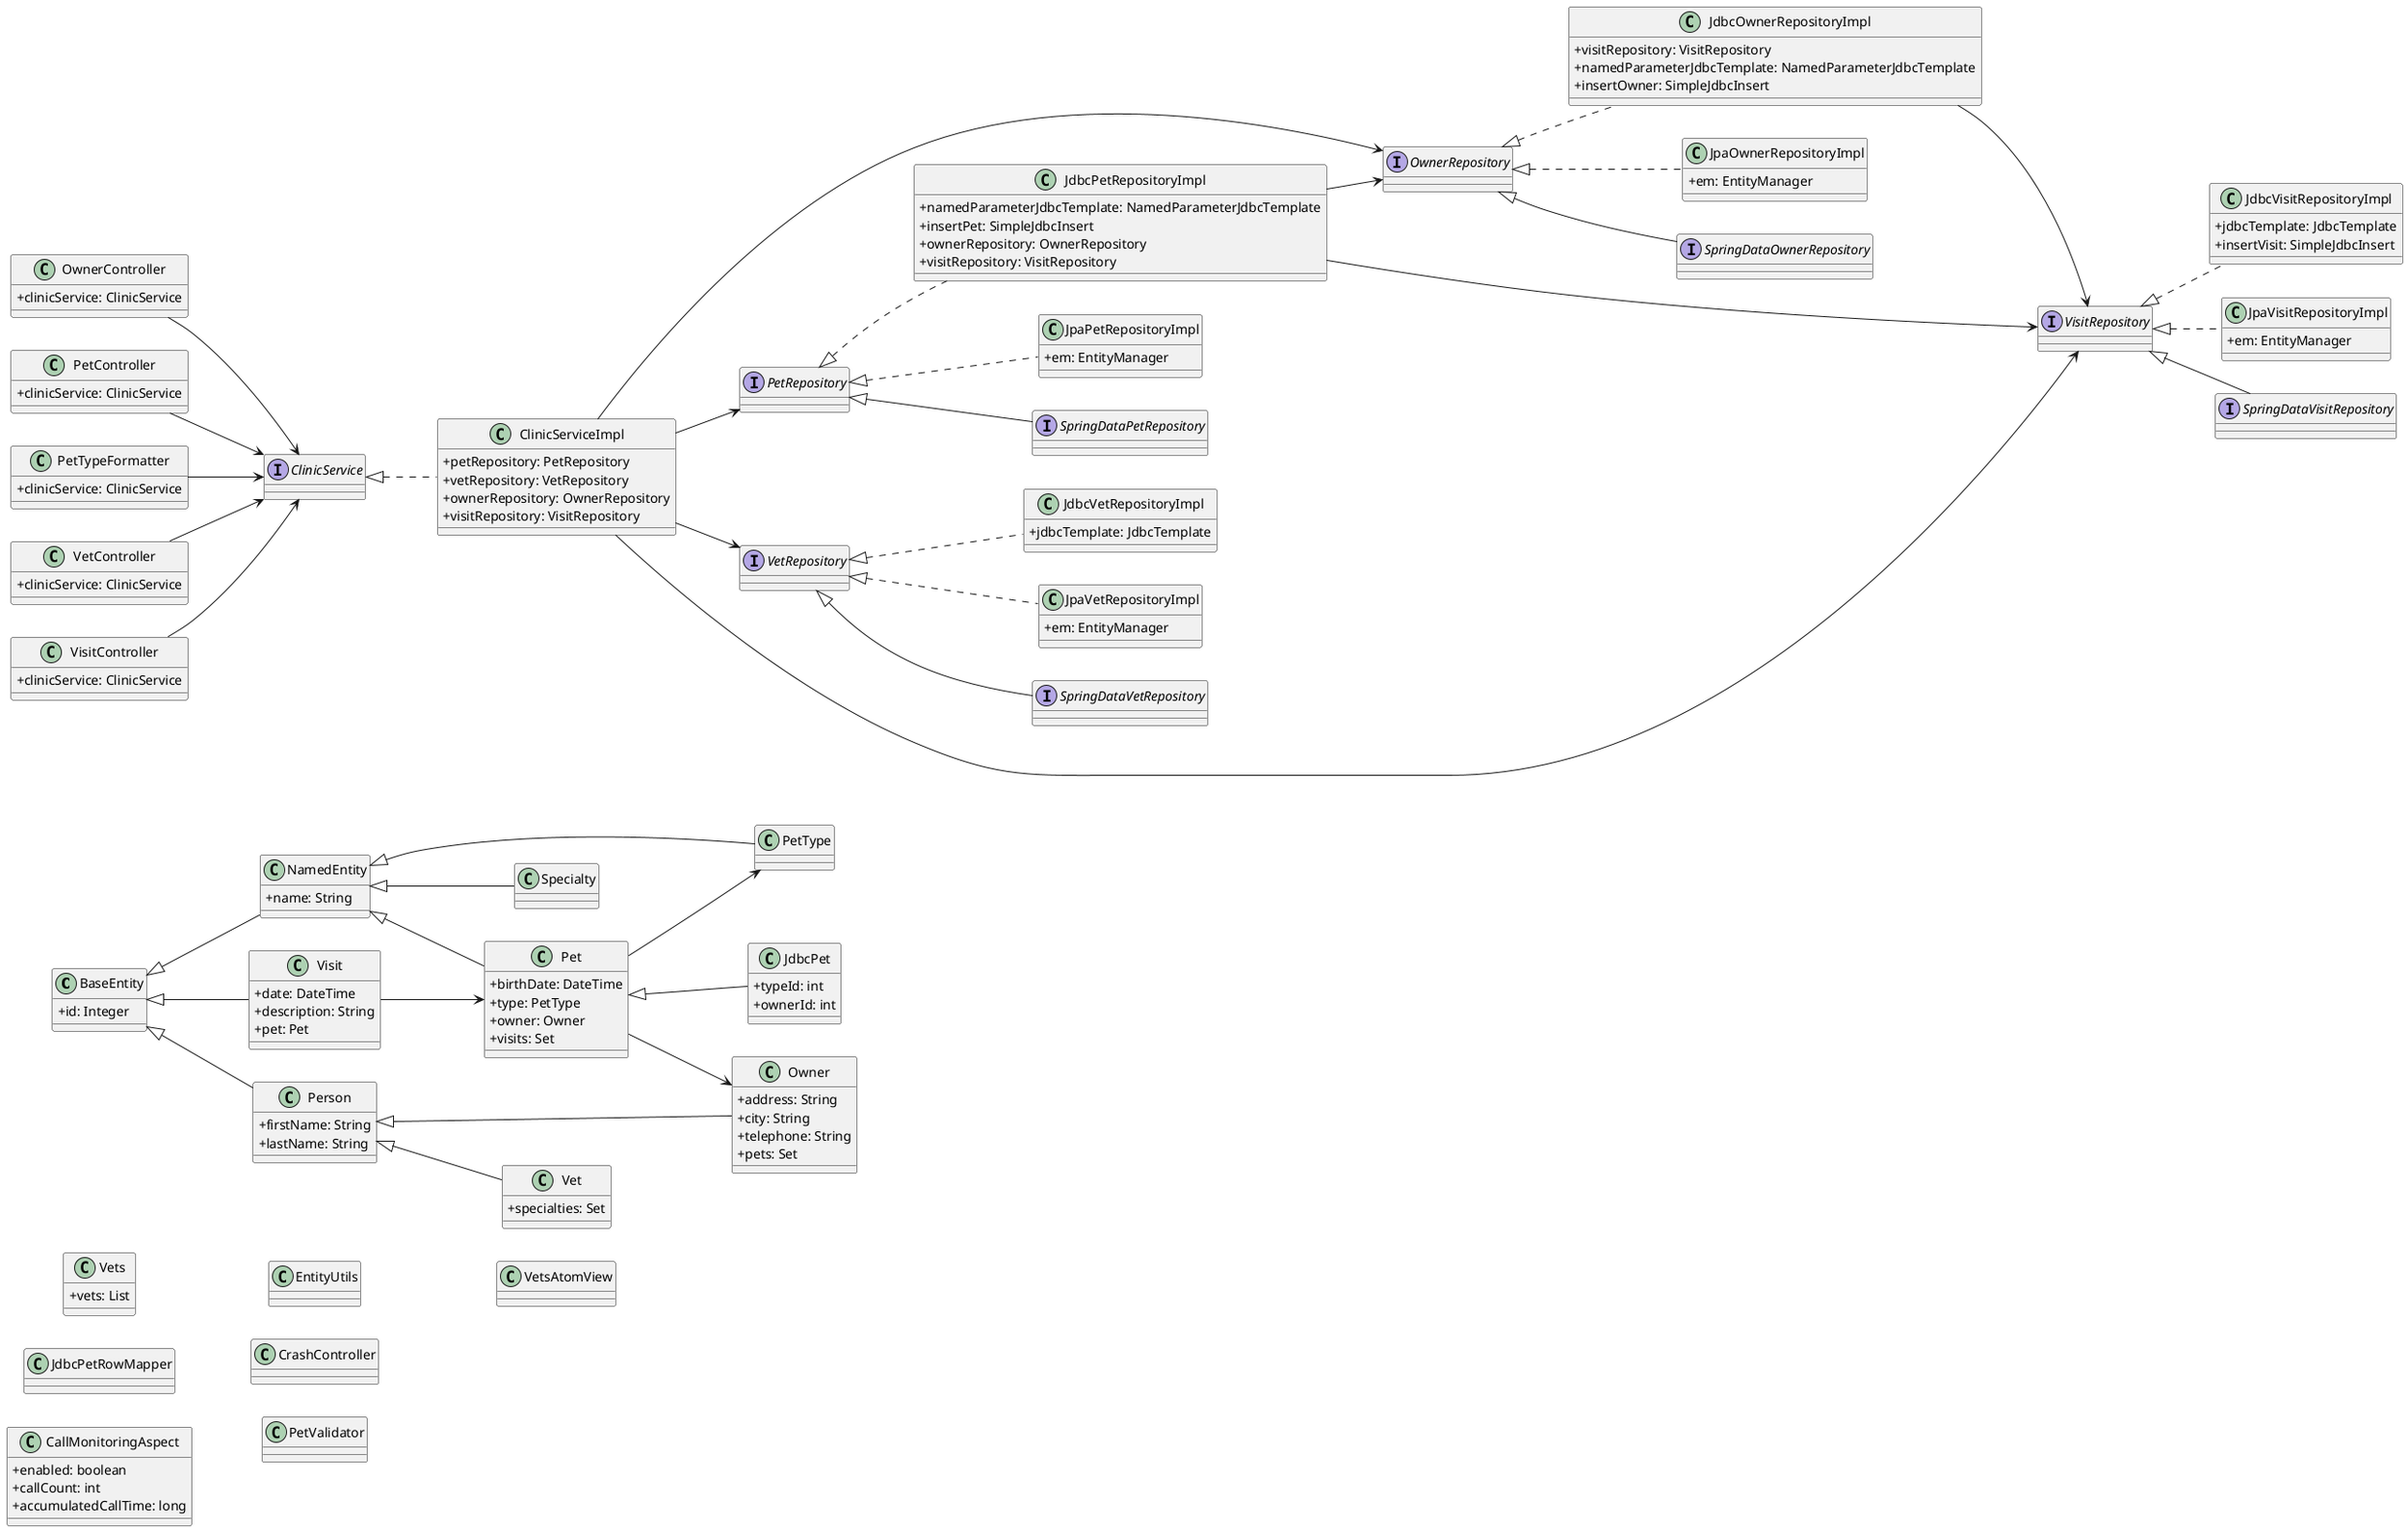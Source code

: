 @startuml
skinparam classAttributeIconSize 0
left to right direction
class BaseEntity {
  + id: Integer
}
class NamedEntity {
  + name: String
}
class Owner {
  + address: String
  + city: String
  + telephone: String
  + pets: Set
}
class Person {
  + firstName: String
  + lastName: String
}
class Pet {
  + birthDate: DateTime
  + type: PetType
  + owner: Owner
  + visits: Set
}
class PetType {
}
class Specialty {
}
class Vet {
  + specialties: Set
}
class Vets {
  + vets: List
}
class Visit {
  + date: DateTime
  + description: String
  + pet: Pet
}
interface OwnerRepository {
}
interface PetRepository {
}
interface VetRepository {
}
interface VisitRepository {
}
class JdbcOwnerRepositoryImpl {
  + visitRepository: VisitRepository
  + namedParameterJdbcTemplate: NamedParameterJdbcTemplate
  + insertOwner: SimpleJdbcInsert
}
class JdbcPet {
  + typeId: int
  + ownerId: int
}
class JdbcPetRepositoryImpl {
  + namedParameterJdbcTemplate: NamedParameterJdbcTemplate
  + insertPet: SimpleJdbcInsert
  + ownerRepository: OwnerRepository
  + visitRepository: VisitRepository
}
class JdbcPetRowMapper {
}
class JdbcVetRepositoryImpl {
  + jdbcTemplate: JdbcTemplate
}
class JdbcVisitRepositoryImpl {
  + jdbcTemplate: JdbcTemplate
  + insertVisit: SimpleJdbcInsert
}
class JpaOwnerRepositoryImpl {
  + em: EntityManager
}
class JpaPetRepositoryImpl {
  + em: EntityManager
}
class JpaVetRepositoryImpl {
  + em: EntityManager
}
class JpaVisitRepositoryImpl {
  + em: EntityManager
}
interface SpringDataOwnerRepository {
}
interface SpringDataPetRepository {
}
interface SpringDataVetRepository {
}
interface SpringDataVisitRepository {
}
interface ClinicService {
}
class ClinicServiceImpl {
  + petRepository: PetRepository
  + vetRepository: VetRepository
  + ownerRepository: OwnerRepository
  + visitRepository: VisitRepository
}
class CallMonitoringAspect {
  + enabled: boolean
  + callCount: int
  + accumulatedCallTime: long
}
class EntityUtils {
}
class CrashController {
}
class OwnerController {
  + clinicService: ClinicService
}
class PetController {
  + clinicService: ClinicService
}
class PetTypeFormatter {
  + clinicService: ClinicService
}
class PetValidator {
}
class VetController {
  + clinicService: ClinicService
}
class VetsAtomView {
}
class VisitController {
  + clinicService: ClinicService
}
BaseEntity <|-- NamedEntity
BaseEntity <|-- Person
BaseEntity <|-- Visit
ClinicService <|.. ClinicServiceImpl
ClinicServiceImpl --> OwnerRepository
ClinicServiceImpl --> PetRepository
ClinicServiceImpl --> VetRepository
ClinicServiceImpl --> VisitRepository
JdbcOwnerRepositoryImpl --> VisitRepository
JdbcPetRepositoryImpl --> OwnerRepository
JdbcPetRepositoryImpl --> VisitRepository
NamedEntity <|-- Pet
NamedEntity <|-- PetType
NamedEntity <|-- Specialty
OwnerController --> ClinicService
OwnerRepository <|-- SpringDataOwnerRepository
OwnerRepository <|.. JdbcOwnerRepositoryImpl
OwnerRepository <|.. JpaOwnerRepositoryImpl
Person <|-- Owner
Person <|-- Vet
Pet --> Owner
Pet --> PetType
Pet <|-- JdbcPet
PetController --> ClinicService
PetRepository <|-- SpringDataPetRepository
PetRepository <|.. JdbcPetRepositoryImpl
PetRepository <|.. JpaPetRepositoryImpl
PetTypeFormatter --> ClinicService
VetController --> ClinicService
VetRepository <|-- SpringDataVetRepository
VetRepository <|.. JdbcVetRepositoryImpl
VetRepository <|.. JpaVetRepositoryImpl
Visit --> Pet
VisitController --> ClinicService
VisitRepository <|-- SpringDataVisitRepository
VisitRepository <|.. JdbcVisitRepositoryImpl
VisitRepository <|.. JpaVisitRepositoryImpl
@enduml